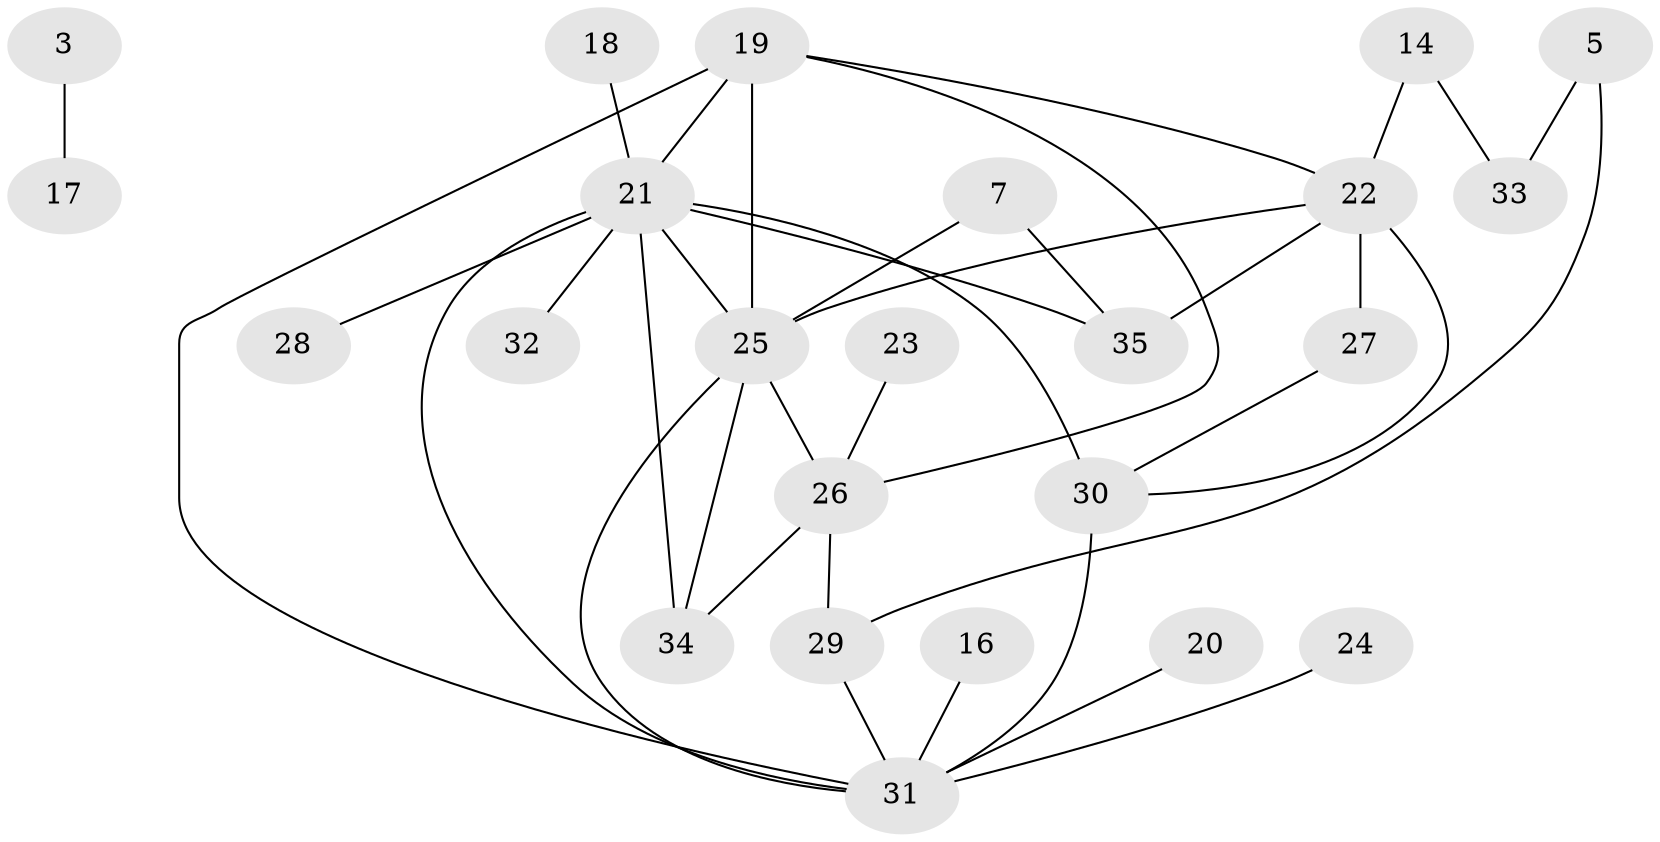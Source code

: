 // original degree distribution, {9: 0.014285714285714285, 3: 0.18571428571428572, 1: 0.21428571428571427, 0: 0.15714285714285714, 2: 0.2714285714285714, 5: 0.07142857142857142, 4: 0.05714285714285714, 6: 0.02857142857142857}
// Generated by graph-tools (version 1.1) at 2025/00/03/09/25 03:00:46]
// undirected, 24 vertices, 36 edges
graph export_dot {
graph [start="1"]
  node [color=gray90,style=filled];
  3;
  5;
  7;
  14;
  16;
  17;
  18;
  19;
  20;
  21;
  22;
  23;
  24;
  25;
  26;
  27;
  28;
  29;
  30;
  31;
  32;
  33;
  34;
  35;
  3 -- 17 [weight=1.0];
  5 -- 29 [weight=1.0];
  5 -- 33 [weight=1.0];
  7 -- 25 [weight=1.0];
  7 -- 35 [weight=1.0];
  14 -- 22 [weight=1.0];
  14 -- 33 [weight=1.0];
  16 -- 31 [weight=1.0];
  18 -- 21 [weight=1.0];
  19 -- 21 [weight=1.0];
  19 -- 22 [weight=1.0];
  19 -- 25 [weight=1.0];
  19 -- 26 [weight=1.0];
  19 -- 31 [weight=2.0];
  20 -- 31 [weight=1.0];
  21 -- 25 [weight=1.0];
  21 -- 28 [weight=1.0];
  21 -- 30 [weight=2.0];
  21 -- 31 [weight=1.0];
  21 -- 32 [weight=1.0];
  21 -- 34 [weight=1.0];
  21 -- 35 [weight=1.0];
  22 -- 25 [weight=1.0];
  22 -- 27 [weight=1.0];
  22 -- 30 [weight=1.0];
  22 -- 35 [weight=1.0];
  23 -- 26 [weight=1.0];
  24 -- 31 [weight=1.0];
  25 -- 26 [weight=1.0];
  25 -- 31 [weight=1.0];
  25 -- 34 [weight=2.0];
  26 -- 29 [weight=1.0];
  26 -- 34 [weight=1.0];
  27 -- 30 [weight=1.0];
  29 -- 31 [weight=1.0];
  30 -- 31 [weight=2.0];
}
